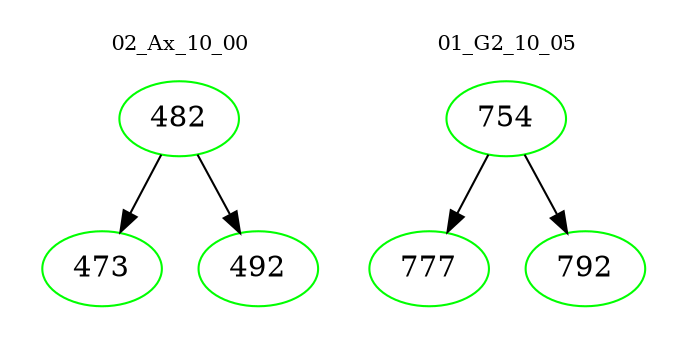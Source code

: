 digraph{
subgraph cluster_0 {
color = white
label = "02_Ax_10_00";
fontsize=10;
T0_482 [label="482", color="green"]
T0_482 -> T0_473 [color="black"]
T0_473 [label="473", color="green"]
T0_482 -> T0_492 [color="black"]
T0_492 [label="492", color="green"]
}
subgraph cluster_1 {
color = white
label = "01_G2_10_05";
fontsize=10;
T1_754 [label="754", color="green"]
T1_754 -> T1_777 [color="black"]
T1_777 [label="777", color="green"]
T1_754 -> T1_792 [color="black"]
T1_792 [label="792", color="green"]
}
}
